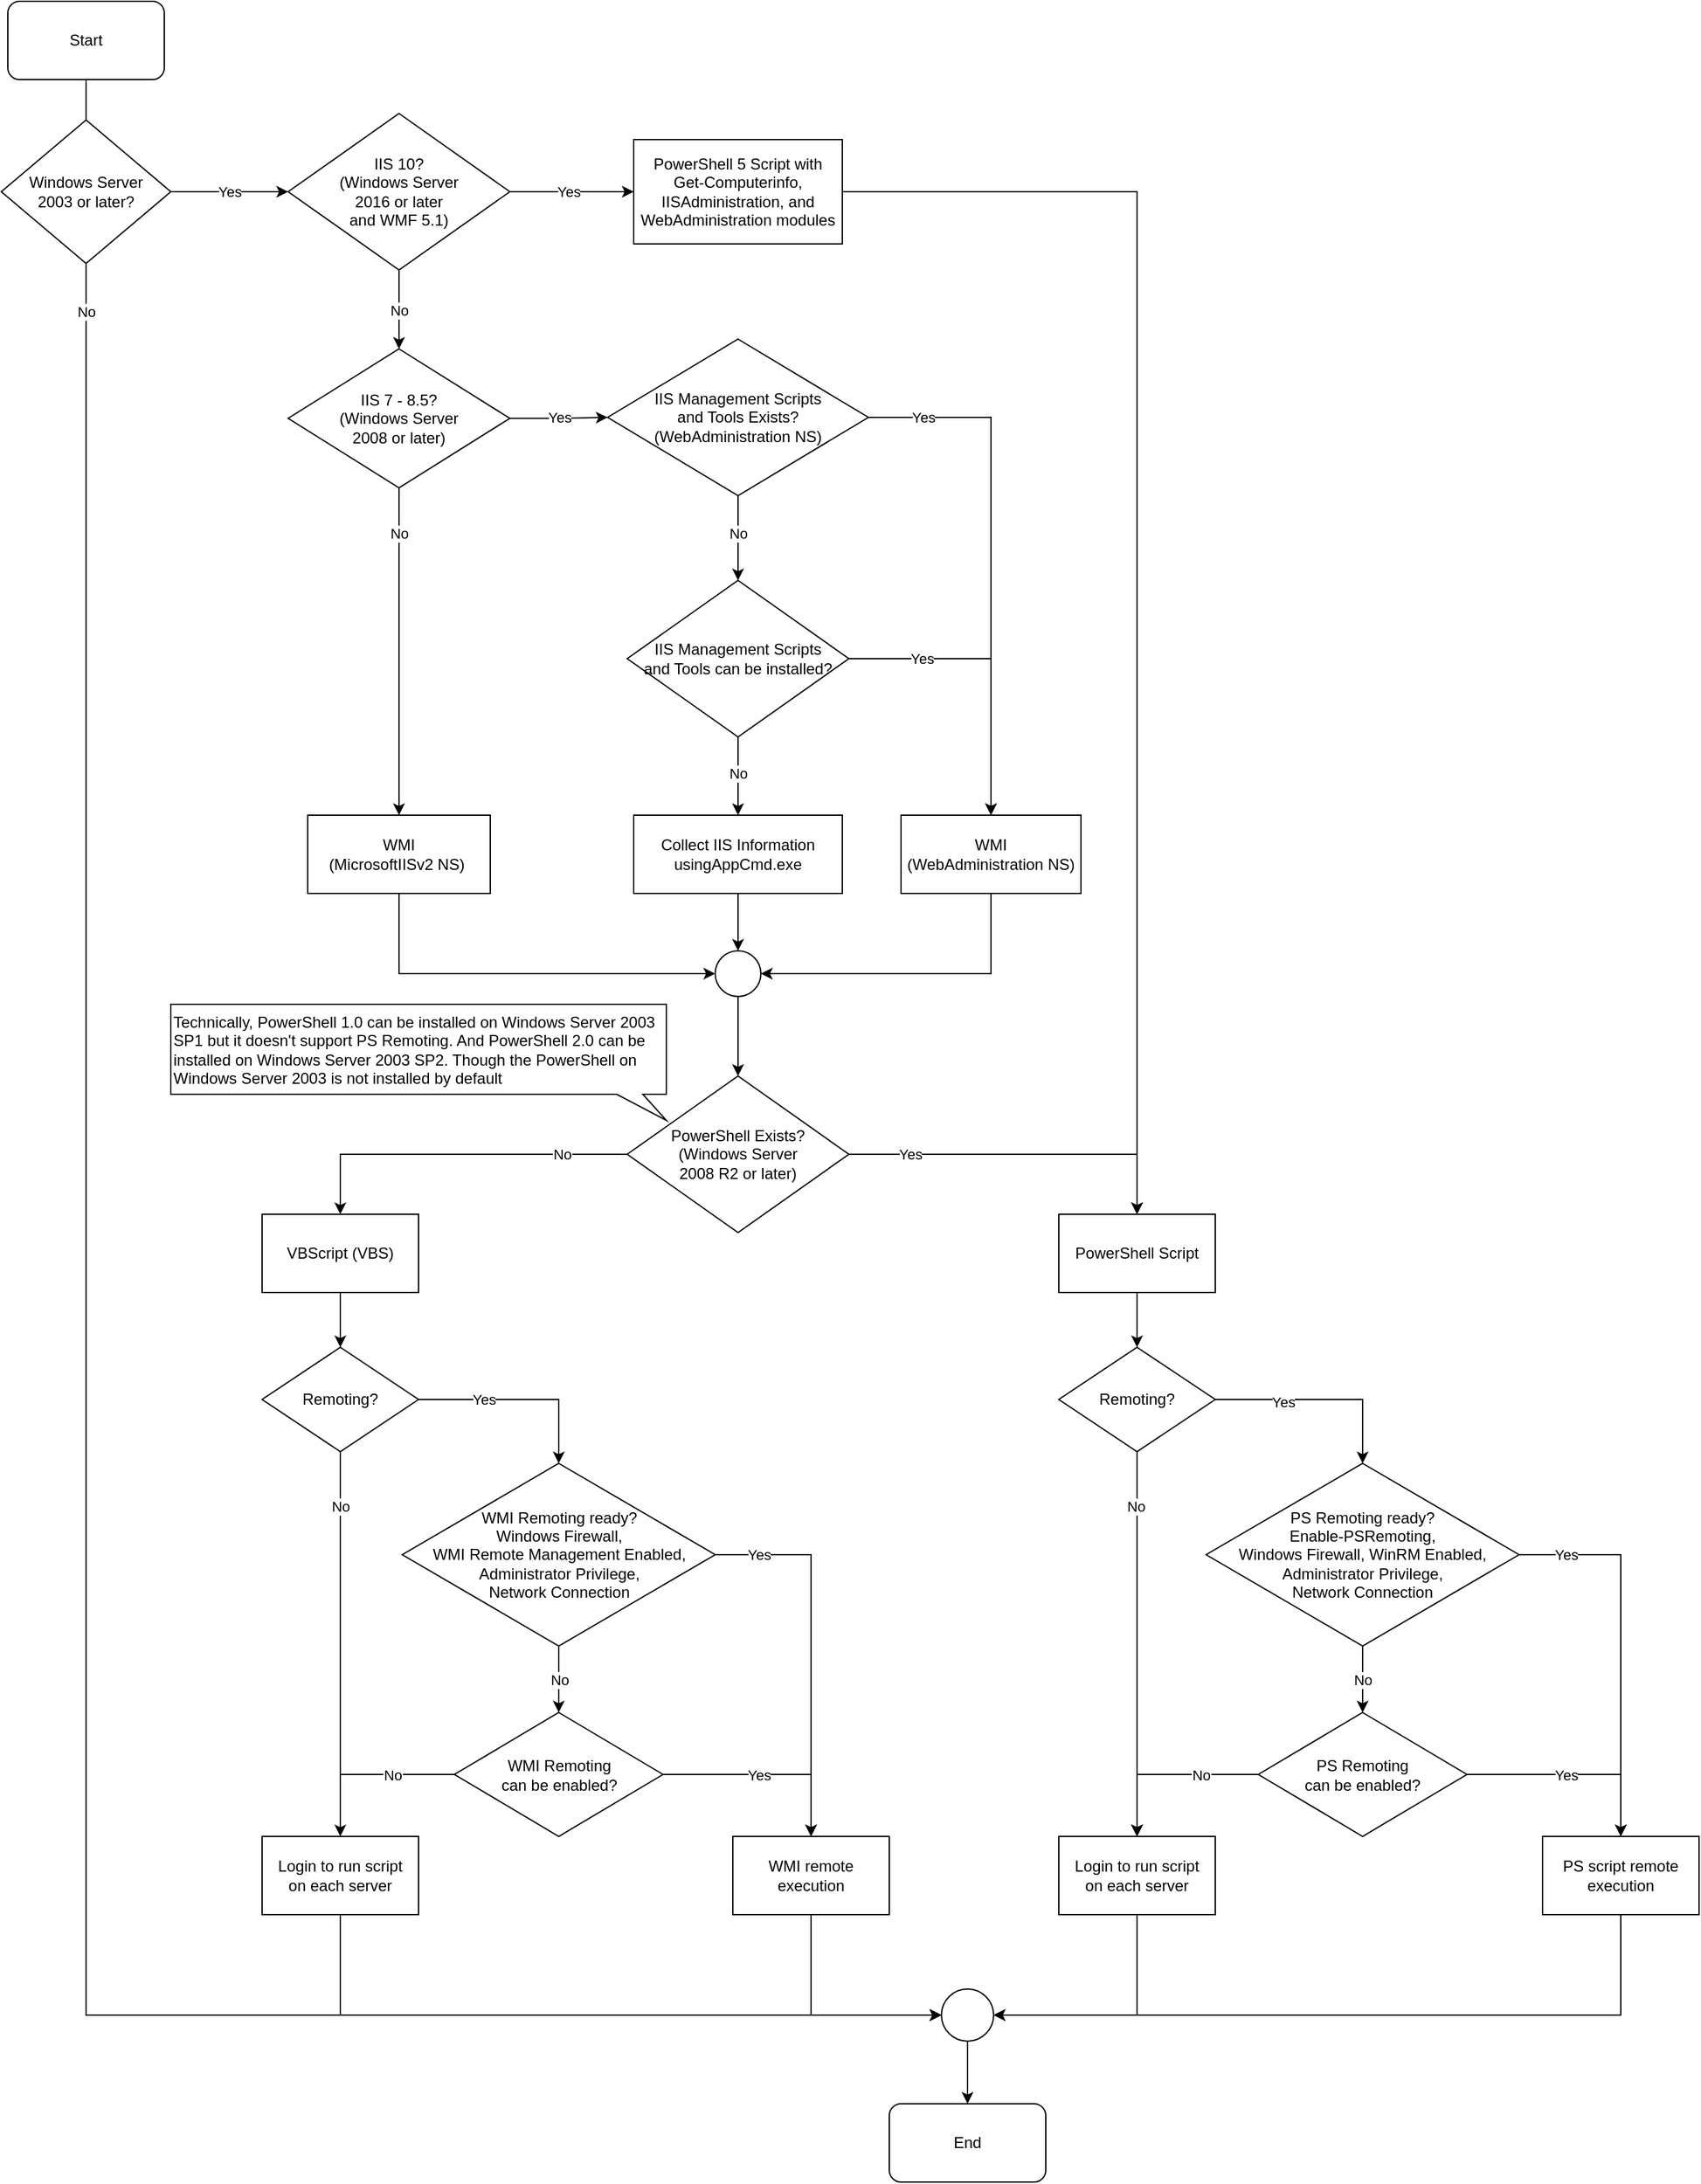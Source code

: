 <mxfile>
    <diagram name="Page-1" id="qQ9diZLyG2MnB_oNuW_V">
        <mxGraphModel dx="2018" dy="1167" grid="1" gridSize="10" guides="1" tooltips="1" connect="1" arrows="1" fold="1" page="1" pageScale="1" pageWidth="827" pageHeight="1169" math="0" shadow="0">
            <root>
                <mxCell id="D_81Sa3GUzzVs3lsI0up-0"/>
                <mxCell id="D_81Sa3GUzzVs3lsI0up-1" parent="D_81Sa3GUzzVs3lsI0up-0"/>
                <mxCell id="D_81Sa3GUzzVs3lsI0up-2" value="Yes" style="edgeStyle=orthogonalEdgeStyle;rounded=0;orthogonalLoop=1;jettySize=auto;html=1;startArrow=none;entryX=0;entryY=0.5;entryDx=0;entryDy=0;" parent="D_81Sa3GUzzVs3lsI0up-1" source="k_ZDSwg272NzRK_WEBp6-4" target="D_81Sa3GUzzVs3lsI0up-9" edge="1">
                    <mxGeometry relative="1" as="geometry">
                        <mxPoint x="260" y="218" as="targetPoint"/>
                    </mxGeometry>
                </mxCell>
                <mxCell id="D_81Sa3GUzzVs3lsI0up-3" value="Start" style="rounded=1;whiteSpace=wrap;html=1;" parent="D_81Sa3GUzzVs3lsI0up-1" vertex="1">
                    <mxGeometry x="45" y="72" width="120" height="60" as="geometry"/>
                </mxCell>
                <mxCell id="D_81Sa3GUzzVs3lsI0up-5" value="No" style="edgeStyle=orthogonalEdgeStyle;rounded=0;orthogonalLoop=1;jettySize=auto;html=1;entryX=0.5;entryY=0;entryDx=0;entryDy=0;" parent="D_81Sa3GUzzVs3lsI0up-1" source="k_ZDSwg272NzRK_WEBp6-17" target="D_81Sa3GUzzVs3lsI0up-19" edge="1">
                    <mxGeometry x="-0.624" relative="1" as="geometry">
                        <mxPoint x="100" y="876" as="sourcePoint"/>
                        <mxPoint x="80" y="956" as="targetPoint"/>
                        <mxPoint as="offset"/>
                    </mxGeometry>
                </mxCell>
                <mxCell id="D_81Sa3GUzzVs3lsI0up-7" value="Yes" style="edgeStyle=orthogonalEdgeStyle;rounded=0;orthogonalLoop=1;jettySize=auto;html=1;entryX=0;entryY=0.5;entryDx=0;entryDy=0;" parent="D_81Sa3GUzzVs3lsI0up-1" source="D_81Sa3GUzzVs3lsI0up-9" target="D_81Sa3GUzzVs3lsI0up-21" edge="1">
                    <mxGeometry x="-0.055" relative="1" as="geometry">
                        <mxPoint x="600" y="318" as="targetPoint"/>
                        <mxPoint as="offset"/>
                    </mxGeometry>
                </mxCell>
                <mxCell id="D_81Sa3GUzzVs3lsI0up-8" value="No" style="edgeStyle=orthogonalEdgeStyle;rounded=0;orthogonalLoop=1;jettySize=auto;html=1;entryX=0.5;entryY=0;entryDx=0;entryDy=0;" parent="D_81Sa3GUzzVs3lsI0up-1" source="D_81Sa3GUzzVs3lsI0up-9" target="k_ZDSwg272NzRK_WEBp6-2" edge="1">
                    <mxGeometry relative="1" as="geometry">
                        <mxPoint x="345" y="341" as="targetPoint"/>
                    </mxGeometry>
                </mxCell>
                <mxCell id="D_81Sa3GUzzVs3lsI0up-9" value="IIS 10?&lt;br&gt;(Windows Server &lt;br&gt;2016 or later&lt;br&gt;and WMF 5.1)" style="rhombus;whiteSpace=wrap;html=1;align=center;" parent="D_81Sa3GUzzVs3lsI0up-1" vertex="1">
                    <mxGeometry x="260" y="158" width="170" height="120" as="geometry"/>
                </mxCell>
                <mxCell id="k_ZDSwg272NzRK_WEBp6-23" style="edgeStyle=orthogonalEdgeStyle;rounded=0;orthogonalLoop=1;jettySize=auto;html=1;entryX=1;entryY=0.5;entryDx=0;entryDy=0;exitX=0.5;exitY=1;exitDx=0;exitDy=0;" parent="D_81Sa3GUzzVs3lsI0up-1" source="D_81Sa3GUzzVs3lsI0up-17" target="k_ZDSwg272NzRK_WEBp6-20" edge="1">
                    <mxGeometry relative="1" as="geometry"/>
                </mxCell>
                <mxCell id="D_81Sa3GUzzVs3lsI0up-17" value="WMI &lt;br&gt;(WebAdministration NS)" style="whiteSpace=wrap;html=1;" parent="D_81Sa3GUzzVs3lsI0up-1" vertex="1">
                    <mxGeometry x="730" y="696" width="138" height="60" as="geometry"/>
                </mxCell>
                <mxCell id="k_ZDSwg272NzRK_WEBp6-29" style="edgeStyle=orthogonalEdgeStyle;rounded=0;orthogonalLoop=1;jettySize=auto;html=1;entryX=0.5;entryY=0;entryDx=0;entryDy=0;" parent="D_81Sa3GUzzVs3lsI0up-1" source="D_81Sa3GUzzVs3lsI0up-19" target="k_ZDSwg272NzRK_WEBp6-28" edge="1">
                    <mxGeometry relative="1" as="geometry"/>
                </mxCell>
                <mxCell id="D_81Sa3GUzzVs3lsI0up-19" value="VBScript (VBS)" style="rounded=0;whiteSpace=wrap;html=1;" parent="D_81Sa3GUzzVs3lsI0up-1" vertex="1">
                    <mxGeometry x="240" y="1002" width="120" height="60" as="geometry"/>
                </mxCell>
                <mxCell id="D_81Sa3GUzzVs3lsI0up-20" style="edgeStyle=orthogonalEdgeStyle;rounded=0;orthogonalLoop=1;jettySize=auto;html=1;entryX=0.5;entryY=0;entryDx=0;entryDy=0;" parent="D_81Sa3GUzzVs3lsI0up-1" source="D_81Sa3GUzzVs3lsI0up-21" target="k_ZDSwg272NzRK_WEBp6-26" edge="1">
                    <mxGeometry relative="1" as="geometry"/>
                </mxCell>
                <mxCell id="D_81Sa3GUzzVs3lsI0up-21" value="PowerShell 5 Script with &lt;br&gt;Get-Computerinfo, IISAdministration, and WebAdministration modules" style="whiteSpace=wrap;html=1;" parent="D_81Sa3GUzzVs3lsI0up-1" vertex="1">
                    <mxGeometry x="525" y="178" width="160" height="80" as="geometry"/>
                </mxCell>
                <mxCell id="D_81Sa3GUzzVs3lsI0up-22" value="Yes" style="edgeStyle=orthogonalEdgeStyle;rounded=0;orthogonalLoop=1;jettySize=auto;html=1;" parent="D_81Sa3GUzzVs3lsI0up-1" source="D_81Sa3GUzzVs3lsI0up-24" target="D_81Sa3GUzzVs3lsI0up-17" edge="1">
                    <mxGeometry x="-0.792" relative="1" as="geometry">
                        <mxPoint as="offset"/>
                    </mxGeometry>
                </mxCell>
                <mxCell id="D_81Sa3GUzzVs3lsI0up-23" value="No" style="edgeStyle=orthogonalEdgeStyle;rounded=0;orthogonalLoop=1;jettySize=auto;html=1;entryX=0.5;entryY=0;entryDx=0;entryDy=0;" parent="D_81Sa3GUzzVs3lsI0up-1" source="D_81Sa3GUzzVs3lsI0up-24" target="D_81Sa3GUzzVs3lsI0up-52" edge="1">
                    <mxGeometry x="-0.108" relative="1" as="geometry">
                        <Array as="points"/>
                        <mxPoint x="660" y="490" as="targetPoint"/>
                        <mxPoint as="offset"/>
                    </mxGeometry>
                </mxCell>
                <mxCell id="D_81Sa3GUzzVs3lsI0up-24" value="IIS Management Scripts&lt;br&gt;and Tools Exists?&lt;br&gt;(WebAdministration NS)" style="rhombus;whiteSpace=wrap;html=1;" parent="D_81Sa3GUzzVs3lsI0up-1" vertex="1">
                    <mxGeometry x="505" y="331" width="200" height="120" as="geometry"/>
                </mxCell>
                <mxCell id="k_ZDSwg272NzRK_WEBp6-18" style="edgeStyle=orthogonalEdgeStyle;rounded=0;orthogonalLoop=1;jettySize=auto;html=1;entryX=0.5;entryY=0;entryDx=0;entryDy=0;startArrow=none;" parent="D_81Sa3GUzzVs3lsI0up-1" source="k_ZDSwg272NzRK_WEBp6-20" target="k_ZDSwg272NzRK_WEBp6-17" edge="1">
                    <mxGeometry relative="1" as="geometry"/>
                </mxCell>
                <mxCell id="k_ZDSwg272NzRK_WEBp6-24" style="edgeStyle=orthogonalEdgeStyle;rounded=0;orthogonalLoop=1;jettySize=auto;html=1;entryX=0.5;entryY=0;entryDx=0;entryDy=0;" parent="D_81Sa3GUzzVs3lsI0up-1" source="D_81Sa3GUzzVs3lsI0up-26" target="k_ZDSwg272NzRK_WEBp6-20" edge="1">
                    <mxGeometry relative="1" as="geometry"/>
                </mxCell>
                <mxCell id="D_81Sa3GUzzVs3lsI0up-26" value="Collect IIS Information &lt;br&gt;usingAppCmd.exe" style="whiteSpace=wrap;html=1;" parent="D_81Sa3GUzzVs3lsI0up-1" vertex="1">
                    <mxGeometry x="525" y="696" width="160" height="60" as="geometry"/>
                </mxCell>
                <mxCell id="D_81Sa3GUzzVs3lsI0up-27" value="End" style="rounded=1;whiteSpace=wrap;html=1;" parent="D_81Sa3GUzzVs3lsI0up-1" vertex="1">
                    <mxGeometry x="721" y="1684" width="120" height="60" as="geometry"/>
                </mxCell>
                <mxCell id="k_ZDSwg272NzRK_WEBp6-66" style="edgeStyle=orthogonalEdgeStyle;rounded=0;orthogonalLoop=1;jettySize=auto;html=1;entryX=1;entryY=0.5;entryDx=0;entryDy=0;" parent="D_81Sa3GUzzVs3lsI0up-1" source="D_81Sa3GUzzVs3lsI0up-36" target="k_ZDSwg272NzRK_WEBp6-62" edge="1">
                    <mxGeometry relative="1" as="geometry">
                        <Array as="points">
                            <mxPoint x="1282" y="1616"/>
                        </Array>
                    </mxGeometry>
                </mxCell>
                <mxCell id="D_81Sa3GUzzVs3lsI0up-36" value="PS script remote execution" style="whiteSpace=wrap;html=1;" parent="D_81Sa3GUzzVs3lsI0up-1" vertex="1">
                    <mxGeometry x="1222" y="1479" width="120" height="60" as="geometry"/>
                </mxCell>
                <mxCell id="D_81Sa3GUzzVs3lsI0up-50" value="Yes" style="edgeStyle=orthogonalEdgeStyle;rounded=0;orthogonalLoop=1;jettySize=auto;html=1;entryX=0.5;entryY=0;entryDx=0;entryDy=0;" parent="D_81Sa3GUzzVs3lsI0up-1" source="D_81Sa3GUzzVs3lsI0up-52" target="D_81Sa3GUzzVs3lsI0up-17" edge="1">
                    <mxGeometry x="-0.516" relative="1" as="geometry">
                        <mxPoint as="offset"/>
                    </mxGeometry>
                </mxCell>
                <mxCell id="D_81Sa3GUzzVs3lsI0up-51" value="No" style="edgeStyle=orthogonalEdgeStyle;rounded=0;orthogonalLoop=1;jettySize=auto;html=1;" parent="D_81Sa3GUzzVs3lsI0up-1" source="D_81Sa3GUzzVs3lsI0up-52" target="D_81Sa3GUzzVs3lsI0up-26" edge="1">
                    <mxGeometry x="-0.067" relative="1" as="geometry">
                        <mxPoint as="offset"/>
                    </mxGeometry>
                </mxCell>
                <mxCell id="D_81Sa3GUzzVs3lsI0up-52" value="IIS Management Scripts&lt;br&gt;and Tools can be installed?" style="rhombus;whiteSpace=wrap;html=1;" parent="D_81Sa3GUzzVs3lsI0up-1" vertex="1">
                    <mxGeometry x="520" y="516" width="170" height="120" as="geometry"/>
                </mxCell>
                <mxCell id="k_ZDSwg272NzRK_WEBp6-3" value="Yes" style="edgeStyle=orthogonalEdgeStyle;rounded=0;orthogonalLoop=1;jettySize=auto;html=1;entryX=0;entryY=0.5;entryDx=0;entryDy=0;" parent="D_81Sa3GUzzVs3lsI0up-1" source="k_ZDSwg272NzRK_WEBp6-2" target="D_81Sa3GUzzVs3lsI0up-24" edge="1">
                    <mxGeometry relative="1" as="geometry"/>
                </mxCell>
                <mxCell id="k_ZDSwg272NzRK_WEBp6-12" value="No" style="edgeStyle=orthogonalEdgeStyle;rounded=0;orthogonalLoop=1;jettySize=auto;html=1;entryX=0.5;entryY=0;entryDx=0;entryDy=0;" parent="D_81Sa3GUzzVs3lsI0up-1" source="k_ZDSwg272NzRK_WEBp6-2" target="k_ZDSwg272NzRK_WEBp6-10" edge="1">
                    <mxGeometry x="-0.721" relative="1" as="geometry">
                        <mxPoint x="345" y="521" as="targetPoint"/>
                        <mxPoint as="offset"/>
                    </mxGeometry>
                </mxCell>
                <mxCell id="k_ZDSwg272NzRK_WEBp6-2" value="IIS 7 - 8.5?&lt;br&gt;(Windows Server &lt;br&gt;2008 or later)" style="rhombus;whiteSpace=wrap;html=1;" parent="D_81Sa3GUzzVs3lsI0up-1" vertex="1">
                    <mxGeometry x="260" y="338.5" width="170" height="106.5" as="geometry"/>
                </mxCell>
                <mxCell id="k_ZDSwg272NzRK_WEBp6-68" value="No" style="edgeStyle=orthogonalEdgeStyle;rounded=0;orthogonalLoop=1;jettySize=auto;html=1;entryX=0;entryY=0.5;entryDx=0;entryDy=0;" parent="D_81Sa3GUzzVs3lsI0up-1" source="k_ZDSwg272NzRK_WEBp6-4" target="k_ZDSwg272NzRK_WEBp6-62" edge="1">
                    <mxGeometry x="-0.963" relative="1" as="geometry">
                        <Array as="points">
                            <mxPoint x="105" y="1616"/>
                        </Array>
                        <mxPoint as="offset"/>
                    </mxGeometry>
                </mxCell>
                <mxCell id="k_ZDSwg272NzRK_WEBp6-4" value="Windows Server&lt;br&gt;2003 or later?" style="rhombus;whiteSpace=wrap;html=1;" parent="D_81Sa3GUzzVs3lsI0up-1" vertex="1">
                    <mxGeometry x="40" y="163" width="130" height="110" as="geometry"/>
                </mxCell>
                <mxCell id="k_ZDSwg272NzRK_WEBp6-5" value="" style="edgeStyle=orthogonalEdgeStyle;rounded=0;orthogonalLoop=1;jettySize=auto;html=1;endArrow=none;" parent="D_81Sa3GUzzVs3lsI0up-1" source="D_81Sa3GUzzVs3lsI0up-3" target="k_ZDSwg272NzRK_WEBp6-4" edge="1">
                    <mxGeometry relative="1" as="geometry">
                        <mxPoint x="105" y="132" as="sourcePoint"/>
                        <mxPoint x="105" y="312" as="targetPoint"/>
                    </mxGeometry>
                </mxCell>
                <mxCell id="k_ZDSwg272NzRK_WEBp6-25" style="edgeStyle=orthogonalEdgeStyle;rounded=0;orthogonalLoop=1;jettySize=auto;html=1;entryX=0;entryY=0.5;entryDx=0;entryDy=0;exitX=0.5;exitY=1;exitDx=0;exitDy=0;" parent="D_81Sa3GUzzVs3lsI0up-1" source="k_ZDSwg272NzRK_WEBp6-10" target="k_ZDSwg272NzRK_WEBp6-20" edge="1">
                    <mxGeometry relative="1" as="geometry"/>
                </mxCell>
                <mxCell id="k_ZDSwg272NzRK_WEBp6-10" value="WMI &lt;br&gt;(MicrosoftIISv2 NS)&amp;nbsp;" style="rounded=0;whiteSpace=wrap;html=1;" parent="D_81Sa3GUzzVs3lsI0up-1" vertex="1">
                    <mxGeometry x="275" y="696" width="140" height="60" as="geometry"/>
                </mxCell>
                <mxCell id="k_ZDSwg272NzRK_WEBp6-14" value="Technically, PowerShell 1.0 can be installed on Windows Server 2003 SP1 but it doesn't support PS Remoting. And PowerShell 2.0 can be installed on Windows Server 2003 SP2. Though the PowerShell on Windows Server 2003 is not installed by default" style="shape=callout;whiteSpace=wrap;html=1;perimeter=calloutPerimeter;position2=1;size=20;position=0.9;align=left;base=20;" parent="D_81Sa3GUzzVs3lsI0up-1" vertex="1">
                    <mxGeometry x="170" y="841" width="380" height="89" as="geometry"/>
                </mxCell>
                <mxCell id="k_ZDSwg272NzRK_WEBp6-27" value="Yes" style="edgeStyle=orthogonalEdgeStyle;rounded=0;orthogonalLoop=1;jettySize=auto;html=1;entryX=0.5;entryY=0;entryDx=0;entryDy=0;" parent="D_81Sa3GUzzVs3lsI0up-1" source="k_ZDSwg272NzRK_WEBp6-17" target="k_ZDSwg272NzRK_WEBp6-26" edge="1">
                    <mxGeometry x="-0.648" relative="1" as="geometry">
                        <mxPoint as="offset"/>
                    </mxGeometry>
                </mxCell>
                <mxCell id="k_ZDSwg272NzRK_WEBp6-17" value="PowerShell Exists?&lt;br&gt;(Windows Server &lt;br&gt;2008 R2 or later)" style="rhombus;whiteSpace=wrap;html=1;align=center;" parent="D_81Sa3GUzzVs3lsI0up-1" vertex="1">
                    <mxGeometry x="520" y="896" width="170" height="120" as="geometry"/>
                </mxCell>
                <mxCell id="k_ZDSwg272NzRK_WEBp6-20" value="" style="ellipse;whiteSpace=wrap;html=1;aspect=fixed;" parent="D_81Sa3GUzzVs3lsI0up-1" vertex="1">
                    <mxGeometry x="587.5" y="800" width="35" height="35" as="geometry"/>
                </mxCell>
                <mxCell id="k_ZDSwg272NzRK_WEBp6-45" style="edgeStyle=orthogonalEdgeStyle;rounded=0;orthogonalLoop=1;jettySize=auto;html=1;" parent="D_81Sa3GUzzVs3lsI0up-1" source="k_ZDSwg272NzRK_WEBp6-26" target="k_ZDSwg272NzRK_WEBp6-44" edge="1">
                    <mxGeometry relative="1" as="geometry"/>
                </mxCell>
                <mxCell id="k_ZDSwg272NzRK_WEBp6-26" value="PowerShell Script" style="whiteSpace=wrap;html=1;" parent="D_81Sa3GUzzVs3lsI0up-1" vertex="1">
                    <mxGeometry x="851" y="1002" width="120" height="60" as="geometry"/>
                </mxCell>
                <mxCell id="k_ZDSwg272NzRK_WEBp6-35" value="Yes" style="edgeStyle=orthogonalEdgeStyle;rounded=0;orthogonalLoop=1;jettySize=auto;html=1;exitX=1;exitY=0.5;exitDx=0;exitDy=0;" parent="D_81Sa3GUzzVs3lsI0up-1" source="k_ZDSwg272NzRK_WEBp6-28" target="k_ZDSwg272NzRK_WEBp6-30" edge="1">
                    <mxGeometry x="-0.361" relative="1" as="geometry">
                        <mxPoint as="offset"/>
                    </mxGeometry>
                </mxCell>
                <mxCell id="k_ZDSwg272NzRK_WEBp6-28" value="Remoting?" style="rhombus;whiteSpace=wrap;html=1;" parent="D_81Sa3GUzzVs3lsI0up-1" vertex="1">
                    <mxGeometry x="240" y="1104" width="120" height="80" as="geometry"/>
                </mxCell>
                <mxCell id="k_ZDSwg272NzRK_WEBp6-37" value="No" style="edgeStyle=orthogonalEdgeStyle;rounded=0;orthogonalLoop=1;jettySize=auto;html=1;" parent="D_81Sa3GUzzVs3lsI0up-1" source="k_ZDSwg272NzRK_WEBp6-30" target="k_ZDSwg272NzRK_WEBp6-33" edge="1">
                    <mxGeometry relative="1" as="geometry"/>
                </mxCell>
                <mxCell id="k_ZDSwg272NzRK_WEBp6-39" value="Yes" style="edgeStyle=orthogonalEdgeStyle;rounded=0;orthogonalLoop=1;jettySize=auto;html=1;entryX=0.5;entryY=0;entryDx=0;entryDy=0;" parent="D_81Sa3GUzzVs3lsI0up-1" source="k_ZDSwg272NzRK_WEBp6-30" target="k_ZDSwg272NzRK_WEBp6-32" edge="1">
                    <mxGeometry x="-0.775" relative="1" as="geometry">
                        <mxPoint x="1" as="offset"/>
                    </mxGeometry>
                </mxCell>
                <mxCell id="k_ZDSwg272NzRK_WEBp6-30" value="WMI Remoting ready?&lt;br&gt;Windows Firewall, &lt;br&gt;WMI Remote Management Enabled,&lt;br&gt;Administrator Privilege,&lt;br&gt;Network Connection" style="rhombus;whiteSpace=wrap;html=1;" parent="D_81Sa3GUzzVs3lsI0up-1" vertex="1">
                    <mxGeometry x="347.5" y="1193" width="240" height="140" as="geometry"/>
                </mxCell>
                <mxCell id="k_ZDSwg272NzRK_WEBp6-64" style="edgeStyle=orthogonalEdgeStyle;rounded=0;orthogonalLoop=1;jettySize=auto;html=1;entryX=0;entryY=0.5;entryDx=0;entryDy=0;exitX=0.5;exitY=1;exitDx=0;exitDy=0;" parent="D_81Sa3GUzzVs3lsI0up-1" source="k_ZDSwg272NzRK_WEBp6-32" target="k_ZDSwg272NzRK_WEBp6-62" edge="1">
                    <mxGeometry relative="1" as="geometry"/>
                </mxCell>
                <mxCell id="k_ZDSwg272NzRK_WEBp6-32" value="WMI remote execution" style="whiteSpace=wrap;html=1;" parent="D_81Sa3GUzzVs3lsI0up-1" vertex="1">
                    <mxGeometry x="601" y="1479" width="120" height="60" as="geometry"/>
                </mxCell>
                <mxCell id="k_ZDSwg272NzRK_WEBp6-40" value="Yes" style="edgeStyle=orthogonalEdgeStyle;rounded=0;orthogonalLoop=1;jettySize=auto;html=1;entryX=0.5;entryY=0;entryDx=0;entryDy=0;" parent="D_81Sa3GUzzVs3lsI0up-1" source="k_ZDSwg272NzRK_WEBp6-33" target="k_ZDSwg272NzRK_WEBp6-32" edge="1">
                    <mxGeometry x="-0.099" relative="1" as="geometry">
                        <mxPoint x="1" as="offset"/>
                    </mxGeometry>
                </mxCell>
                <mxCell id="k_ZDSwg272NzRK_WEBp6-57" value="No" style="edgeStyle=orthogonalEdgeStyle;rounded=0;orthogonalLoop=1;jettySize=auto;html=1;entryX=0.5;entryY=0;entryDx=0;entryDy=0;" parent="D_81Sa3GUzzVs3lsI0up-1" source="k_ZDSwg272NzRK_WEBp6-33" target="k_ZDSwg272NzRK_WEBp6-55" edge="1">
                    <mxGeometry x="-0.296" relative="1" as="geometry">
                        <mxPoint as="offset"/>
                    </mxGeometry>
                </mxCell>
                <mxCell id="k_ZDSwg272NzRK_WEBp6-33" value="WMI Remoting &lt;br&gt;can be enabled?" style="rhombus;whiteSpace=wrap;html=1;" parent="D_81Sa3GUzzVs3lsI0up-1" vertex="1">
                    <mxGeometry x="387.5" y="1384" width="160" height="95" as="geometry"/>
                </mxCell>
                <mxCell id="k_ZDSwg272NzRK_WEBp6-52" style="edgeStyle=orthogonalEdgeStyle;rounded=0;orthogonalLoop=1;jettySize=auto;html=1;" parent="D_81Sa3GUzzVs3lsI0up-1" source="k_ZDSwg272NzRK_WEBp6-44" target="k_ZDSwg272NzRK_WEBp6-50" edge="1">
                    <mxGeometry relative="1" as="geometry"/>
                </mxCell>
                <mxCell id="k_ZDSwg272NzRK_WEBp6-54" value="Yes" style="edgeStyle=orthogonalEdgeStyle;rounded=0;orthogonalLoop=1;jettySize=auto;html=1;entryX=0.5;entryY=0;entryDx=0;entryDy=0;exitX=1;exitY=0.5;exitDx=0;exitDy=0;" parent="D_81Sa3GUzzVs3lsI0up-1" source="k_ZDSwg272NzRK_WEBp6-44" target="k_ZDSwg272NzRK_WEBp6-47" edge="1">
                    <mxGeometry x="-0.358" y="-2" relative="1" as="geometry">
                        <mxPoint as="offset"/>
                    </mxGeometry>
                </mxCell>
                <mxCell id="k_ZDSwg272NzRK_WEBp6-58" value="No" style="edgeStyle=orthogonalEdgeStyle;rounded=0;orthogonalLoop=1;jettySize=auto;html=1;entryX=0.5;entryY=0;entryDx=0;entryDy=0;" parent="D_81Sa3GUzzVs3lsI0up-1" source="k_ZDSwg272NzRK_WEBp6-44" target="k_ZDSwg272NzRK_WEBp6-50" edge="1">
                    <mxGeometry x="-0.715" y="-1" relative="1" as="geometry">
                        <mxPoint as="offset"/>
                    </mxGeometry>
                </mxCell>
                <mxCell id="k_ZDSwg272NzRK_WEBp6-44" value="Remoting?" style="rhombus;whiteSpace=wrap;html=1;" parent="D_81Sa3GUzzVs3lsI0up-1" vertex="1">
                    <mxGeometry x="851" y="1104" width="120" height="80" as="geometry"/>
                </mxCell>
                <mxCell id="k_ZDSwg272NzRK_WEBp6-59" value="No" style="edgeStyle=orthogonalEdgeStyle;rounded=0;orthogonalLoop=1;jettySize=auto;html=1;entryX=0.5;entryY=0;entryDx=0;entryDy=0;" parent="D_81Sa3GUzzVs3lsI0up-1" source="k_ZDSwg272NzRK_WEBp6-47" target="k_ZDSwg272NzRK_WEBp6-49" edge="1">
                    <mxGeometry relative="1" as="geometry"/>
                </mxCell>
                <mxCell id="k_ZDSwg272NzRK_WEBp6-60" value="Yes" style="edgeStyle=orthogonalEdgeStyle;rounded=0;orthogonalLoop=1;jettySize=auto;html=1;exitX=1;exitY=0.5;exitDx=0;exitDy=0;entryX=0.5;entryY=0;entryDx=0;entryDy=0;" parent="D_81Sa3GUzzVs3lsI0up-1" source="k_ZDSwg272NzRK_WEBp6-47" target="D_81Sa3GUzzVs3lsI0up-36" edge="1">
                    <mxGeometry x="-0.755" relative="1" as="geometry">
                        <mxPoint as="offset"/>
                    </mxGeometry>
                </mxCell>
                <mxCell id="k_ZDSwg272NzRK_WEBp6-47" value="PS Remoting ready?&lt;br&gt;Enable-PSRemoting,&lt;br&gt;Windows Firewall, WinRM Enabled,&lt;br&gt;Administrator Privilege,&lt;br&gt;Network Connection" style="rhombus;whiteSpace=wrap;html=1;" parent="D_81Sa3GUzzVs3lsI0up-1" vertex="1">
                    <mxGeometry x="964" y="1193" width="240" height="140" as="geometry"/>
                </mxCell>
                <mxCell id="k_ZDSwg272NzRK_WEBp6-61" value="Yes" style="edgeStyle=orthogonalEdgeStyle;rounded=0;orthogonalLoop=1;jettySize=auto;html=1;entryX=0.5;entryY=0;entryDx=0;entryDy=0;" parent="D_81Sa3GUzzVs3lsI0up-1" source="k_ZDSwg272NzRK_WEBp6-49" target="D_81Sa3GUzzVs3lsI0up-36" edge="1">
                    <mxGeometry x="-0.082" relative="1" as="geometry">
                        <mxPoint as="offset"/>
                    </mxGeometry>
                </mxCell>
                <mxCell id="k_ZDSwg272NzRK_WEBp6-69" value="No" style="edgeStyle=orthogonalEdgeStyle;rounded=0;orthogonalLoop=1;jettySize=auto;html=1;entryX=0.5;entryY=0;entryDx=0;entryDy=0;" parent="D_81Sa3GUzzVs3lsI0up-1" source="k_ZDSwg272NzRK_WEBp6-49" target="k_ZDSwg272NzRK_WEBp6-50" edge="1">
                    <mxGeometry x="-0.374" relative="1" as="geometry">
                        <mxPoint as="offset"/>
                    </mxGeometry>
                </mxCell>
                <mxCell id="k_ZDSwg272NzRK_WEBp6-49" value="PS Remoting &lt;br&gt;can be enabled?" style="rhombus;whiteSpace=wrap;html=1;" parent="D_81Sa3GUzzVs3lsI0up-1" vertex="1">
                    <mxGeometry x="1004" y="1384" width="160" height="95" as="geometry"/>
                </mxCell>
                <mxCell id="k_ZDSwg272NzRK_WEBp6-65" style="edgeStyle=orthogonalEdgeStyle;rounded=0;orthogonalLoop=1;jettySize=auto;html=1;entryX=1;entryY=0.5;entryDx=0;entryDy=0;exitX=0.5;exitY=1;exitDx=0;exitDy=0;" parent="D_81Sa3GUzzVs3lsI0up-1" source="k_ZDSwg272NzRK_WEBp6-50" target="k_ZDSwg272NzRK_WEBp6-62" edge="1">
                    <mxGeometry relative="1" as="geometry"/>
                </mxCell>
                <mxCell id="k_ZDSwg272NzRK_WEBp6-50" value="Login to run script &lt;br&gt;on each server" style="rounded=0;whiteSpace=wrap;html=1;" parent="D_81Sa3GUzzVs3lsI0up-1" vertex="1">
                    <mxGeometry x="851" y="1479" width="120" height="60" as="geometry"/>
                </mxCell>
                <mxCell id="k_ZDSwg272NzRK_WEBp6-63" style="edgeStyle=orthogonalEdgeStyle;rounded=0;orthogonalLoop=1;jettySize=auto;html=1;entryX=0;entryY=0.5;entryDx=0;entryDy=0;" parent="D_81Sa3GUzzVs3lsI0up-1" source="k_ZDSwg272NzRK_WEBp6-55" target="k_ZDSwg272NzRK_WEBp6-62" edge="1">
                    <mxGeometry relative="1" as="geometry">
                        <Array as="points">
                            <mxPoint x="300" y="1616"/>
                        </Array>
                    </mxGeometry>
                </mxCell>
                <mxCell id="k_ZDSwg272NzRK_WEBp6-55" value="Login to run script &lt;br&gt;on each server" style="rounded=0;whiteSpace=wrap;html=1;" parent="D_81Sa3GUzzVs3lsI0up-1" vertex="1">
                    <mxGeometry x="240" y="1479" width="120" height="60" as="geometry"/>
                </mxCell>
                <mxCell id="k_ZDSwg272NzRK_WEBp6-56" value="No" style="edgeStyle=orthogonalEdgeStyle;rounded=0;orthogonalLoop=1;jettySize=auto;html=1;endArrow=none;" parent="D_81Sa3GUzzVs3lsI0up-1" source="k_ZDSwg272NzRK_WEBp6-28" edge="1">
                    <mxGeometry x="-0.712" relative="1" as="geometry">
                        <mxPoint x="300" y="1184" as="sourcePoint"/>
                        <mxPoint x="300" y="1476" as="targetPoint"/>
                        <Array as="points"/>
                        <mxPoint as="offset"/>
                    </mxGeometry>
                </mxCell>
                <mxCell id="k_ZDSwg272NzRK_WEBp6-67" style="edgeStyle=orthogonalEdgeStyle;rounded=0;orthogonalLoop=1;jettySize=auto;html=1;entryX=0.5;entryY=0;entryDx=0;entryDy=0;" parent="D_81Sa3GUzzVs3lsI0up-1" source="k_ZDSwg272NzRK_WEBp6-62" target="D_81Sa3GUzzVs3lsI0up-27" edge="1">
                    <mxGeometry relative="1" as="geometry"/>
                </mxCell>
                <mxCell id="k_ZDSwg272NzRK_WEBp6-62" value="" style="ellipse;whiteSpace=wrap;html=1;aspect=fixed;" parent="D_81Sa3GUzzVs3lsI0up-1" vertex="1">
                    <mxGeometry x="761" y="1596" width="40" height="40" as="geometry"/>
                </mxCell>
            </root>
        </mxGraphModel>
    </diagram>
</mxfile>